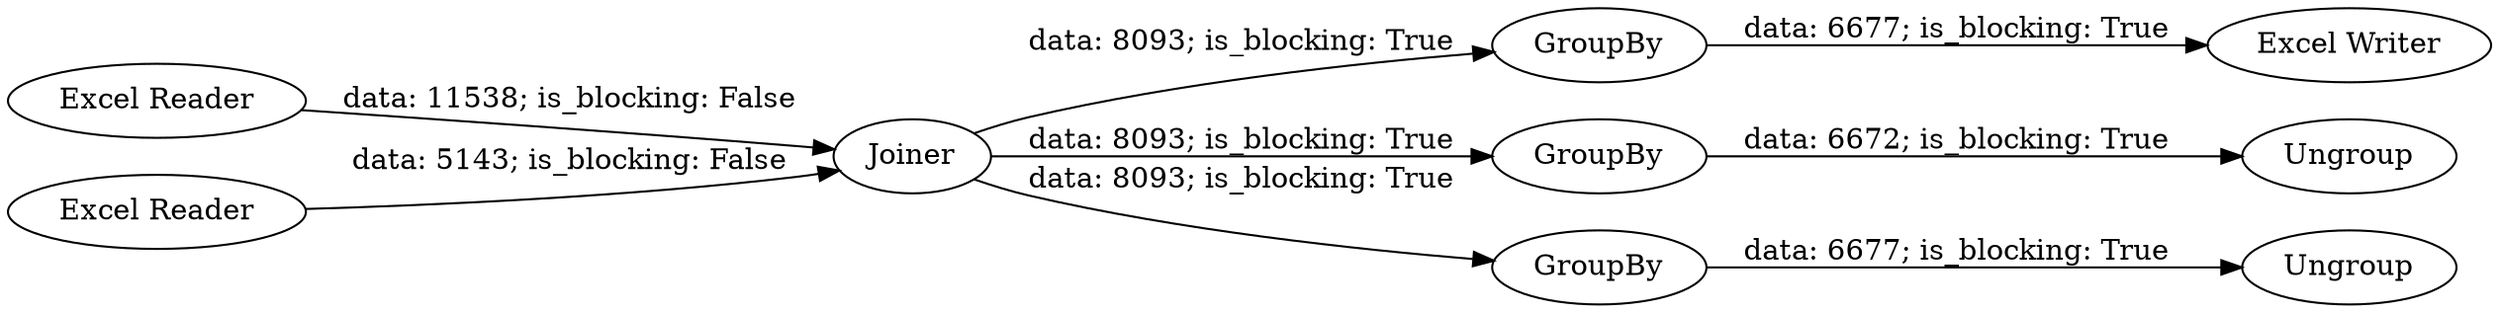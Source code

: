 digraph {
	"-926116442773918876_18" [label=Ungroup]
	"-926116442773918876_21" [label=GroupBy]
	"-926116442773918876_14" [label=GroupBy]
	"-926116442773918876_17" [label=Ungroup]
	"-926116442773918876_19" [label=GroupBy]
	"-926116442773918876_10" [label=Joiner]
	"-926116442773918876_20" [label="Excel Writer"]
	"-926116442773918876_16" [label="Excel Reader"]
	"-926116442773918876_15" [label="Excel Reader"]
	"-926116442773918876_14" -> "-926116442773918876_17" [label="data: 6672; is_blocking: True"]
	"-926116442773918876_15" -> "-926116442773918876_10" [label="data: 5143; is_blocking: False"]
	"-926116442773918876_10" -> "-926116442773918876_14" [label="data: 8093; is_blocking: True"]
	"-926116442773918876_19" -> "-926116442773918876_18" [label="data: 6677; is_blocking: True"]
	"-926116442773918876_10" -> "-926116442773918876_19" [label="data: 8093; is_blocking: True"]
	"-926116442773918876_10" -> "-926116442773918876_21" [label="data: 8093; is_blocking: True"]
	"-926116442773918876_21" -> "-926116442773918876_20" [label="data: 6677; is_blocking: True"]
	"-926116442773918876_16" -> "-926116442773918876_10" [label="data: 11538; is_blocking: False"]
	rankdir=LR
}

